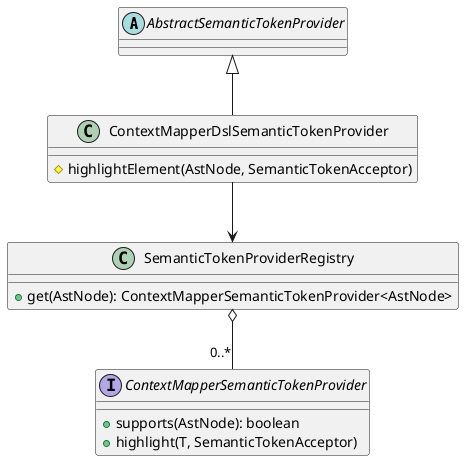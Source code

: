 @startuml
abstract class AbstractSemanticTokenProvider

class ContextMapperDslSemanticTokenProvider {
# highlightElement(AstNode, SemanticTokenAcceptor)
}

class SemanticTokenProviderRegistry {
+ get(AstNode): ContextMapperSemanticTokenProvider<AstNode>
}

interface ContextMapperSemanticTokenProvider {
+ supports(AstNode): boolean
+ highlight(T, SemanticTokenAcceptor)
}

AbstractSemanticTokenProvider <|-- ContextMapperDslSemanticTokenProvider
ContextMapperDslSemanticTokenProvider --> SemanticTokenProviderRegistry
SemanticTokenProviderRegistry o-- "0..*" ContextMapperSemanticTokenProvider
@enduml